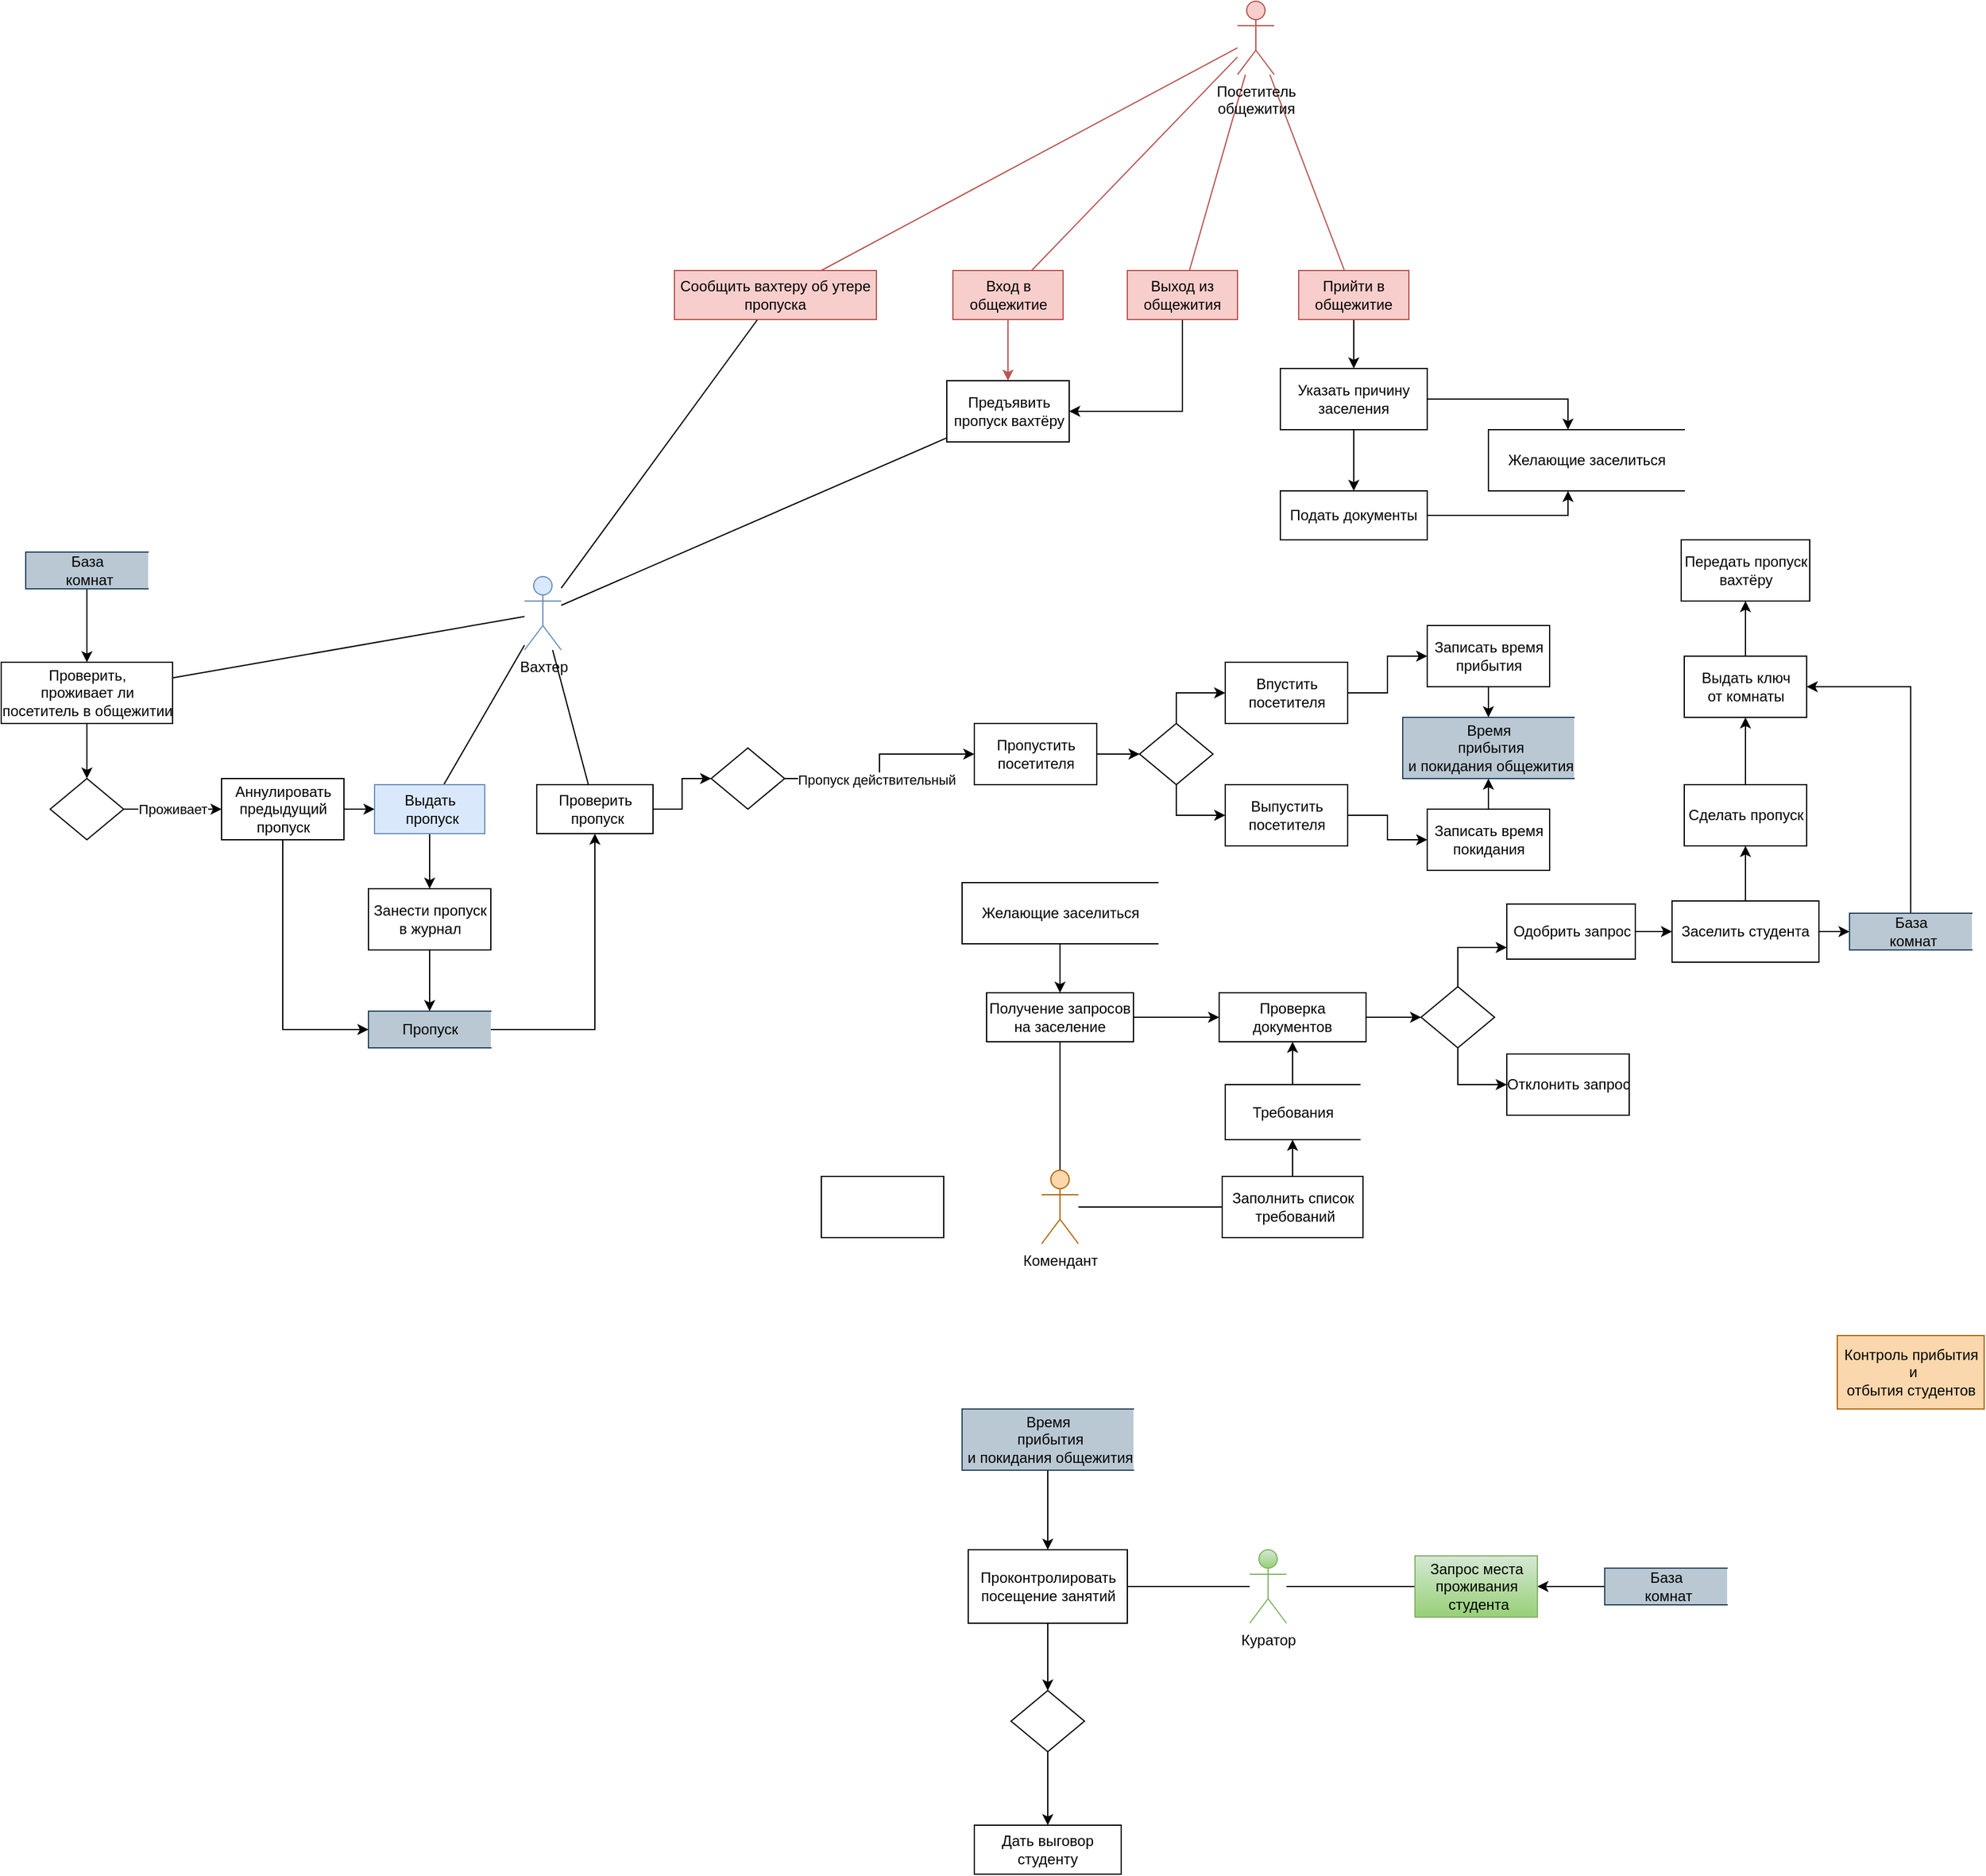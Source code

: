 <mxfile version="15.5.8" type="github">
  <diagram id="jD6TNM_BQeUBffr7h1Vu" name="Страница 1">
    <mxGraphModel dx="2012" dy="635" grid="1" gridSize="10" guides="1" tooltips="1" connect="1" arrows="1" fold="1" page="1" pageScale="1" pageWidth="827" pageHeight="1169" math="0" shadow="0">
      <root>
        <mxCell id="0" />
        <mxCell id="1" parent="0" />
        <mxCell id="icmjAIZ1aDsR7eF-hHrB-108" style="rounded=0;orthogonalLoop=1;jettySize=auto;html=1;startArrow=none;startFill=0;endArrow=none;endFill=0;fillColor=#f8cecc;strokeColor=#b85450;" parent="1" source="icmjAIZ1aDsR7eF-hHrB-1" target="icmjAIZ1aDsR7eF-hHrB-5" edge="1">
          <mxGeometry relative="1" as="geometry">
            <mxPoint x="225.059" y="100" as="sourcePoint" />
            <mxPoint x="225" y="150" as="targetPoint" />
          </mxGeometry>
        </mxCell>
        <mxCell id="tD3QRTbrXEDpXQR9bQmA-1" style="edgeStyle=none;rounded=0;orthogonalLoop=1;jettySize=auto;html=1;endArrow=none;endFill=0;fillColor=#f8cecc;strokeColor=#b85450;" parent="1" source="icmjAIZ1aDsR7eF-hHrB-1" target="icmjAIZ1aDsR7eF-hHrB-6" edge="1">
          <mxGeometry relative="1" as="geometry" />
        </mxCell>
        <mxCell id="tD3QRTbrXEDpXQR9bQmA-2" style="edgeStyle=none;rounded=0;orthogonalLoop=1;jettySize=auto;html=1;endArrow=none;endFill=0;fillColor=#f8cecc;strokeColor=#b85450;" parent="1" source="icmjAIZ1aDsR7eF-hHrB-1" target="icmjAIZ1aDsR7eF-hHrB-7" edge="1">
          <mxGeometry relative="1" as="geometry" />
        </mxCell>
        <mxCell id="tD3QRTbrXEDpXQR9bQmA-7" style="edgeStyle=none;rounded=0;orthogonalLoop=1;jettySize=auto;html=1;endArrow=none;endFill=0;fillColor=#f8cecc;strokeColor=#b85450;" parent="1" source="icmjAIZ1aDsR7eF-hHrB-1" target="tD3QRTbrXEDpXQR9bQmA-4" edge="1">
          <mxGeometry relative="1" as="geometry" />
        </mxCell>
        <mxCell id="icmjAIZ1aDsR7eF-hHrB-1" value="Посетитель&lt;br&gt;общежития" style="shape=umlActor;verticalLabelPosition=bottom;verticalAlign=top;html=1;outlineConnect=0;fillColor=#f8cecc;strokeColor=#b85450;" parent="1" vertex="1">
          <mxGeometry x="210" width="30" height="60" as="geometry" />
        </mxCell>
        <mxCell id="OMxYR_F35L34IWSx0VG4-93" style="edgeStyle=orthogonalEdgeStyle;rounded=0;orthogonalLoop=1;jettySize=auto;html=1;endArrow=classic;endFill=1;" edge="1" parent="1" source="icmjAIZ1aDsR7eF-hHrB-5" target="OMxYR_F35L34IWSx0VG4-91">
          <mxGeometry relative="1" as="geometry">
            <Array as="points">
              <mxPoint x="165" y="335" />
            </Array>
          </mxGeometry>
        </mxCell>
        <mxCell id="icmjAIZ1aDsR7eF-hHrB-5" value="&lt;span&gt;Выход из общежития&lt;/span&gt;" style="rounded=0;whiteSpace=wrap;html=1;fillColor=#f8cecc;strokeColor=#b85450;" parent="1" vertex="1">
          <mxGeometry x="120" y="220" width="90" height="40" as="geometry" />
        </mxCell>
        <mxCell id="OMxYR_F35L34IWSx0VG4-30" style="edgeStyle=orthogonalEdgeStyle;rounded=0;orthogonalLoop=1;jettySize=auto;html=1;endArrow=classic;endFill=1;" edge="1" parent="1" source="icmjAIZ1aDsR7eF-hHrB-6" target="OMxYR_F35L34IWSx0VG4-29">
          <mxGeometry relative="1" as="geometry" />
        </mxCell>
        <mxCell id="icmjAIZ1aDsR7eF-hHrB-6" value="&lt;span&gt;Прийти в общежитие&lt;/span&gt;" style="rounded=0;whiteSpace=wrap;html=1;fillColor=#f8cecc;strokeColor=#b85450;" parent="1" vertex="1">
          <mxGeometry x="260" y="220" width="90" height="40" as="geometry" />
        </mxCell>
        <mxCell id="OMxYR_F35L34IWSx0VG4-143" style="rounded=0;orthogonalLoop=1;jettySize=auto;html=1;endArrow=none;endFill=0;" edge="1" parent="1" source="icmjAIZ1aDsR7eF-hHrB-7" target="icmjAIZ1aDsR7eF-hHrB-11">
          <mxGeometry relative="1" as="geometry" />
        </mxCell>
        <mxCell id="icmjAIZ1aDsR7eF-hHrB-7" value="&lt;span&gt;Сообщить вахтеру об утере пропуска&lt;/span&gt;" style="rounded=0;whiteSpace=wrap;html=1;fillColor=#f8cecc;strokeColor=#b85450;" parent="1" vertex="1">
          <mxGeometry x="-250" y="220" width="165" height="40" as="geometry" />
        </mxCell>
        <mxCell id="OMxYR_F35L34IWSx0VG4-98" style="rounded=0;orthogonalLoop=1;jettySize=auto;html=1;endArrow=none;endFill=0;" edge="1" parent="1" source="icmjAIZ1aDsR7eF-hHrB-11" target="OMxYR_F35L34IWSx0VG4-94">
          <mxGeometry relative="1" as="geometry" />
        </mxCell>
        <mxCell id="OMxYR_F35L34IWSx0VG4-100" style="rounded=0;orthogonalLoop=1;jettySize=auto;html=1;endArrow=none;endFill=0;" edge="1" parent="1" source="icmjAIZ1aDsR7eF-hHrB-11" target="icmjAIZ1aDsR7eF-hHrB-37">
          <mxGeometry relative="1" as="geometry" />
        </mxCell>
        <mxCell id="OMxYR_F35L34IWSx0VG4-133" style="rounded=0;orthogonalLoop=1;jettySize=auto;html=1;endArrow=none;endFill=0;" edge="1" parent="1" source="icmjAIZ1aDsR7eF-hHrB-11" target="OMxYR_F35L34IWSx0VG4-132">
          <mxGeometry relative="1" as="geometry" />
        </mxCell>
        <mxCell id="icmjAIZ1aDsR7eF-hHrB-11" value="Вахтер" style="shape=umlActor;verticalLabelPosition=bottom;verticalAlign=top;html=1;outlineConnect=0;fillColor=#dae8fc;strokeColor=#6c8ebf;" parent="1" vertex="1">
          <mxGeometry x="-372.5" y="470" width="30" height="60" as="geometry" />
        </mxCell>
        <mxCell id="OMxYR_F35L34IWSx0VG4-96" style="edgeStyle=orthogonalEdgeStyle;rounded=0;orthogonalLoop=1;jettySize=auto;html=1;endArrow=classic;endFill=1;" edge="1" parent="1" source="icmjAIZ1aDsR7eF-hHrB-37" target="OMxYR_F35L34IWSx0VG4-95">
          <mxGeometry relative="1" as="geometry" />
        </mxCell>
        <mxCell id="icmjAIZ1aDsR7eF-hHrB-37" value="&lt;span&gt;Выдать&lt;br&gt;&amp;nbsp;пропуск&lt;/span&gt;" style="html=1;dashed=0;whitespace=wrap;fillColor=#dae8fc;strokeColor=#6c8ebf;" parent="1" vertex="1">
          <mxGeometry x="-495" y="640" width="90" height="40" as="geometry" />
        </mxCell>
        <mxCell id="OMxYR_F35L34IWSx0VG4-99" style="edgeStyle=orthogonalEdgeStyle;rounded=0;orthogonalLoop=1;jettySize=auto;html=1;endArrow=classic;endFill=1;" edge="1" parent="1" source="icmjAIZ1aDsR7eF-hHrB-40" target="OMxYR_F35L34IWSx0VG4-94">
          <mxGeometry relative="1" as="geometry" />
        </mxCell>
        <mxCell id="icmjAIZ1aDsR7eF-hHrB-40" value="Пропуск" style="html=1;dashed=0;whitespace=wrap;shape=partialRectangle;right=0;fillColor=#bac8d3;strokeColor=#23445d;" parent="1" vertex="1">
          <mxGeometry x="-500" y="825" width="100" height="30" as="geometry" />
        </mxCell>
        <mxCell id="OMxYR_F35L34IWSx0VG4-42" style="rounded=0;orthogonalLoop=1;jettySize=auto;html=1;endArrow=none;endFill=0;" edge="1" parent="1" source="icmjAIZ1aDsR7eF-hHrB-44" target="OMxYR_F35L34IWSx0VG4-40">
          <mxGeometry relative="1" as="geometry" />
        </mxCell>
        <mxCell id="OMxYR_F35L34IWSx0VG4-64" style="rounded=0;orthogonalLoop=1;jettySize=auto;html=1;endArrow=none;endFill=0;" edge="1" parent="1" source="icmjAIZ1aDsR7eF-hHrB-44" target="OMxYR_F35L34IWSx0VG4-62">
          <mxGeometry relative="1" as="geometry" />
        </mxCell>
        <mxCell id="icmjAIZ1aDsR7eF-hHrB-44" value="Комендант" style="shape=umlActor;verticalLabelPosition=bottom;verticalAlign=top;html=1;outlineConnect=0;fillColor=#fad7ac;strokeColor=#b46504;" parent="1" vertex="1">
          <mxGeometry x="50" y="955" width="30" height="60" as="geometry" />
        </mxCell>
        <mxCell id="icmjAIZ1aDsR7eF-hHrB-49" style="edgeStyle=orthogonalEdgeStyle;rounded=0;orthogonalLoop=1;jettySize=auto;html=1;exitX=0.5;exitY=0;exitDx=0;exitDy=0;entryX=0.5;entryY=1;entryDx=0;entryDy=0;startArrow=classic;startFill=1;endArrow=none;endFill=0;fillColor=#fad7ac;strokeColor=#b46504;" parent="1" target="icmjAIZ1aDsR7eF-hHrB-45" edge="1">
          <mxGeometry relative="1" as="geometry">
            <mxPoint x="25.0" y="1070" as="sourcePoint" />
          </mxGeometry>
        </mxCell>
        <mxCell id="OMxYR_F35L34IWSx0VG4-23" style="edgeStyle=orthogonalEdgeStyle;rounded=0;orthogonalLoop=1;jettySize=auto;html=1;endArrow=classic;endFill=1;" edge="1" parent="1" source="icmjAIZ1aDsR7eF-hHrB-53" target="icmjAIZ1aDsR7eF-hHrB-69">
          <mxGeometry relative="1" as="geometry" />
        </mxCell>
        <mxCell id="icmjAIZ1aDsR7eF-hHrB-53" value="База&lt;br&gt;&amp;nbsp;комнат" style="html=1;dashed=0;whitespace=wrap;shape=partialRectangle;right=0;fillColor=#bac8d3;strokeColor=#23445d;" parent="1" vertex="1">
          <mxGeometry x="510" y="1280" width="100" height="30" as="geometry" />
        </mxCell>
        <mxCell id="icmjAIZ1aDsR7eF-hHrB-59" value="&lt;span&gt;Контроль прибытия&lt;br&gt;&amp;nbsp;и &lt;br&gt;отбытия студентов&lt;/span&gt;" style="html=1;dashed=0;whitespace=wrap;fillColor=#fad7ac;strokeColor=#b46504;" parent="1" vertex="1">
          <mxGeometry x="700" y="1090" width="120" height="60" as="geometry" />
        </mxCell>
        <mxCell id="OMxYR_F35L34IWSx0VG4-3" style="rounded=0;orthogonalLoop=1;jettySize=auto;html=1;endArrow=none;endFill=0;" edge="1" parent="1" source="icmjAIZ1aDsR7eF-hHrB-65" target="OMxYR_F35L34IWSx0VG4-80">
          <mxGeometry relative="1" as="geometry">
            <mxPoint x="118.75" y="1350" as="targetPoint" />
          </mxGeometry>
        </mxCell>
        <mxCell id="OMxYR_F35L34IWSx0VG4-4" style="rounded=0;orthogonalLoop=1;jettySize=auto;html=1;endArrow=none;endFill=0;" edge="1" parent="1" source="icmjAIZ1aDsR7eF-hHrB-65" target="icmjAIZ1aDsR7eF-hHrB-69">
          <mxGeometry relative="1" as="geometry" />
        </mxCell>
        <mxCell id="icmjAIZ1aDsR7eF-hHrB-65" value="Куратор" style="shape=umlActor;verticalLabelPosition=bottom;verticalAlign=top;html=1;outlineConnect=0;labelBackgroundColor=none;fillColor=#d5e8d4;gradientColor=#97d077;strokeColor=#82b366;" parent="1" vertex="1">
          <mxGeometry x="220" y="1265" width="30" height="60" as="geometry" />
        </mxCell>
        <mxCell id="OMxYR_F35L34IWSx0VG4-17" style="edgeStyle=orthogonalEdgeStyle;rounded=0;orthogonalLoop=1;jettySize=auto;html=1;endArrow=classic;endFill=1;" edge="1" parent="1" source="OMxYR_F35L34IWSx0VG4-80" target="OMxYR_F35L34IWSx0VG4-69">
          <mxGeometry relative="1" as="geometry">
            <mxPoint x="30.0" y="1375" as="sourcePoint" />
            <mxPoint x="-75.0" y="1420" as="targetPoint" />
          </mxGeometry>
        </mxCell>
        <mxCell id="icmjAIZ1aDsR7eF-hHrB-69" value="&lt;span&gt;Запрос места&lt;/span&gt;&lt;br&gt;&lt;span&gt;проживания&lt;br&gt;&amp;nbsp;студента&lt;/span&gt;" style="html=1;dashed=0;whitespace=wrap;fillColor=#d5e8d4;gradientColor=#97d077;strokeColor=#82b366;" parent="1" vertex="1">
          <mxGeometry x="355" y="1270" width="100" height="50" as="geometry" />
        </mxCell>
        <mxCell id="OMxYR_F35L34IWSx0VG4-22" style="edgeStyle=orthogonalEdgeStyle;rounded=0;orthogonalLoop=1;jettySize=auto;html=1;endArrow=classic;endFill=1;" edge="1" parent="1" source="pvDZKcuIj3iCTg0gMcYO-3" target="OMxYR_F35L34IWSx0VG4-80">
          <mxGeometry relative="1" as="geometry">
            <mxPoint x="80" y="1350" as="targetPoint" />
          </mxGeometry>
        </mxCell>
        <mxCell id="pvDZKcuIj3iCTg0gMcYO-3" value="&lt;span&gt;Время&lt;br&gt;&amp;nbsp;прибытия&lt;br&gt;&amp;nbsp;и покидания общежития&lt;/span&gt;" style="html=1;dashed=0;whitespace=wrap;shape=partialRectangle;right=0;fillColor=#bac8d3;strokeColor=#23445d;" parent="1" vertex="1">
          <mxGeometry x="-15" y="1150" width="140" height="50" as="geometry" />
        </mxCell>
        <mxCell id="OMxYR_F35L34IWSx0VG4-25" style="rounded=0;orthogonalLoop=1;jettySize=auto;html=1;endArrow=classic;endFill=1;fillColor=#f8cecc;strokeColor=#b85450;edgeStyle=orthogonalEdgeStyle;" edge="1" parent="1" source="tD3QRTbrXEDpXQR9bQmA-4" target="OMxYR_F35L34IWSx0VG4-91">
          <mxGeometry relative="1" as="geometry">
            <mxPoint x="15" y="310" as="targetPoint" />
          </mxGeometry>
        </mxCell>
        <mxCell id="tD3QRTbrXEDpXQR9bQmA-4" value="&lt;span&gt;Вход в общежитие&lt;/span&gt;" style="rounded=0;whiteSpace=wrap;html=1;fillColor=#f8cecc;strokeColor=#b85450;" parent="1" vertex="1">
          <mxGeometry x="-22.5" y="220" width="90" height="40" as="geometry" />
        </mxCell>
        <mxCell id="OMxYR_F35L34IWSx0VG4-15" style="edgeStyle=none;rounded=0;orthogonalLoop=1;jettySize=auto;html=1;exitX=0;exitY=0.5;exitDx=0;exitDy=0;endArrow=none;endFill=0;" edge="1" parent="1">
          <mxGeometry relative="1" as="geometry">
            <mxPoint x="30.0" y="1375" as="sourcePoint" />
            <mxPoint x="30.0" y="1375" as="targetPoint" />
          </mxGeometry>
        </mxCell>
        <mxCell id="OMxYR_F35L34IWSx0VG4-19" value="Дать выговор студенту" style="rounded=0;whiteSpace=wrap;html=1;" vertex="1" parent="1">
          <mxGeometry x="-5" y="1490" width="120" height="40" as="geometry" />
        </mxCell>
        <mxCell id="OMxYR_F35L34IWSx0VG4-34" style="edgeStyle=orthogonalEdgeStyle;rounded=0;orthogonalLoop=1;jettySize=auto;html=1;endArrow=classic;endFill=1;" edge="1" parent="1" source="OMxYR_F35L34IWSx0VG4-28" target="OMxYR_F35L34IWSx0VG4-32">
          <mxGeometry relative="1" as="geometry">
            <Array as="points">
              <mxPoint x="480" y="420" />
            </Array>
          </mxGeometry>
        </mxCell>
        <mxCell id="OMxYR_F35L34IWSx0VG4-28" value="Подать документы" style="rounded=0;whiteSpace=wrap;html=1;" vertex="1" parent="1">
          <mxGeometry x="245" y="400" width="120" height="40" as="geometry" />
        </mxCell>
        <mxCell id="OMxYR_F35L34IWSx0VG4-31" style="edgeStyle=orthogonalEdgeStyle;rounded=0;orthogonalLoop=1;jettySize=auto;html=1;endArrow=classic;endFill=1;" edge="1" parent="1" source="OMxYR_F35L34IWSx0VG4-29" target="OMxYR_F35L34IWSx0VG4-28">
          <mxGeometry relative="1" as="geometry" />
        </mxCell>
        <mxCell id="OMxYR_F35L34IWSx0VG4-33" style="edgeStyle=orthogonalEdgeStyle;rounded=0;orthogonalLoop=1;jettySize=auto;html=1;endArrow=classic;endFill=1;" edge="1" parent="1" source="OMxYR_F35L34IWSx0VG4-29" target="OMxYR_F35L34IWSx0VG4-32">
          <mxGeometry relative="1" as="geometry">
            <Array as="points">
              <mxPoint x="480" y="325" />
            </Array>
          </mxGeometry>
        </mxCell>
        <mxCell id="OMxYR_F35L34IWSx0VG4-29" value="Указать причину заселения" style="rounded=0;whiteSpace=wrap;html=1;" vertex="1" parent="1">
          <mxGeometry x="245" y="300" width="120" height="50" as="geometry" />
        </mxCell>
        <mxCell id="OMxYR_F35L34IWSx0VG4-32" value="Желающие заселиться" style="html=1;dashed=0;whitespace=wrap;shape=partialRectangle;right=0;" vertex="1" parent="1">
          <mxGeometry x="415" y="350" width="160" height="50" as="geometry" />
        </mxCell>
        <mxCell id="OMxYR_F35L34IWSx0VG4-44" style="edgeStyle=orthogonalEdgeStyle;rounded=0;orthogonalLoop=1;jettySize=auto;html=1;endArrow=classic;endFill=1;" edge="1" parent="1" source="OMxYR_F35L34IWSx0VG4-37" target="OMxYR_F35L34IWSx0VG4-40">
          <mxGeometry relative="1" as="geometry" />
        </mxCell>
        <mxCell id="OMxYR_F35L34IWSx0VG4-37" value="Желающие заселиться" style="html=1;dashed=0;whitespace=wrap;shape=partialRectangle;right=0;" vertex="1" parent="1">
          <mxGeometry x="-15" y="720" width="160" height="50" as="geometry" />
        </mxCell>
        <mxCell id="OMxYR_F35L34IWSx0VG4-47" style="edgeStyle=orthogonalEdgeStyle;rounded=0;orthogonalLoop=1;jettySize=auto;html=1;endArrow=classic;endFill=1;" edge="1" parent="1" source="OMxYR_F35L34IWSx0VG4-40" target="OMxYR_F35L34IWSx0VG4-46">
          <mxGeometry relative="1" as="geometry" />
        </mxCell>
        <mxCell id="OMxYR_F35L34IWSx0VG4-40" value="Получение запросов на заселение" style="rounded=0;whiteSpace=wrap;html=1;" vertex="1" parent="1">
          <mxGeometry x="5" y="810" width="120" height="40" as="geometry" />
        </mxCell>
        <mxCell id="OMxYR_F35L34IWSx0VG4-56" style="edgeStyle=orthogonalEdgeStyle;rounded=0;orthogonalLoop=1;jettySize=auto;html=1;endArrow=classic;endFill=1;" edge="1" parent="1" source="OMxYR_F35L34IWSx0VG4-46" target="OMxYR_F35L34IWSx0VG4-55">
          <mxGeometry relative="1" as="geometry" />
        </mxCell>
        <mxCell id="OMxYR_F35L34IWSx0VG4-46" value="Проверка документов" style="rounded=0;whiteSpace=wrap;html=1;" vertex="1" parent="1">
          <mxGeometry x="195" y="810" width="120" height="40" as="geometry" />
        </mxCell>
        <mxCell id="OMxYR_F35L34IWSx0VG4-53" style="edgeStyle=orthogonalEdgeStyle;rounded=0;orthogonalLoop=1;jettySize=auto;html=1;endArrow=classic;endFill=1;" edge="1" parent="1" source="OMxYR_F35L34IWSx0VG4-52" target="OMxYR_F35L34IWSx0VG4-46">
          <mxGeometry relative="1" as="geometry" />
        </mxCell>
        <mxCell id="OMxYR_F35L34IWSx0VG4-52" value="Требования" style="html=1;dashed=0;whitespace=wrap;shape=partialRectangle;right=0;" vertex="1" parent="1">
          <mxGeometry x="200" y="885" width="110" height="45" as="geometry" />
        </mxCell>
        <mxCell id="OMxYR_F35L34IWSx0VG4-59" style="edgeStyle=orthogonalEdgeStyle;rounded=0;orthogonalLoop=1;jettySize=auto;html=1;endArrow=classic;endFill=1;" edge="1" parent="1" source="OMxYR_F35L34IWSx0VG4-55" target="OMxYR_F35L34IWSx0VG4-58">
          <mxGeometry relative="1" as="geometry">
            <Array as="points">
              <mxPoint x="390" y="773" />
            </Array>
          </mxGeometry>
        </mxCell>
        <mxCell id="OMxYR_F35L34IWSx0VG4-60" style="edgeStyle=orthogonalEdgeStyle;rounded=0;orthogonalLoop=1;jettySize=auto;html=1;endArrow=classic;endFill=1;" edge="1" parent="1" source="OMxYR_F35L34IWSx0VG4-55" target="OMxYR_F35L34IWSx0VG4-57">
          <mxGeometry relative="1" as="geometry">
            <Array as="points">
              <mxPoint x="390" y="885" />
            </Array>
          </mxGeometry>
        </mxCell>
        <mxCell id="OMxYR_F35L34IWSx0VG4-55" value="" style="shape=rhombus;html=1;dashed=0;whitespace=wrap;perimeter=rhombusPerimeter;" vertex="1" parent="1">
          <mxGeometry x="360" y="805" width="60" height="50" as="geometry" />
        </mxCell>
        <mxCell id="OMxYR_F35L34IWSx0VG4-57" value="Отклонить запрос" style="html=1;dashed=0;whitespace=wrap;" vertex="1" parent="1">
          <mxGeometry x="430" y="860" width="100" height="50" as="geometry" />
        </mxCell>
        <mxCell id="OMxYR_F35L34IWSx0VG4-68" style="edgeStyle=orthogonalEdgeStyle;rounded=0;orthogonalLoop=1;jettySize=auto;html=1;endArrow=classic;endFill=1;" edge="1" parent="1" source="OMxYR_F35L34IWSx0VG4-58" target="OMxYR_F35L34IWSx0VG4-65">
          <mxGeometry relative="1" as="geometry" />
        </mxCell>
        <mxCell id="OMxYR_F35L34IWSx0VG4-58" value="Одобрить запрос" style="html=1;dashed=0;whitespace=wrap;" vertex="1" parent="1">
          <mxGeometry x="430" y="737.5" width="105" height="45" as="geometry" />
        </mxCell>
        <mxCell id="OMxYR_F35L34IWSx0VG4-63" style="edgeStyle=orthogonalEdgeStyle;rounded=0;orthogonalLoop=1;jettySize=auto;html=1;endArrow=classic;endFill=1;" edge="1" parent="1" source="OMxYR_F35L34IWSx0VG4-62" target="OMxYR_F35L34IWSx0VG4-52">
          <mxGeometry relative="1" as="geometry" />
        </mxCell>
        <mxCell id="OMxYR_F35L34IWSx0VG4-62" value="Заполнить список&lt;br&gt;&amp;nbsp;требований" style="html=1;dashed=0;whitespace=wrap;" vertex="1" parent="1">
          <mxGeometry x="197.5" y="960" width="115" height="50" as="geometry" />
        </mxCell>
        <mxCell id="OMxYR_F35L34IWSx0VG4-67" style="edgeStyle=orthogonalEdgeStyle;rounded=0;orthogonalLoop=1;jettySize=auto;html=1;endArrow=classic;endFill=1;" edge="1" parent="1" source="OMxYR_F35L34IWSx0VG4-65" target="OMxYR_F35L34IWSx0VG4-66">
          <mxGeometry relative="1" as="geometry" />
        </mxCell>
        <mxCell id="OMxYR_F35L34IWSx0VG4-130" style="edgeStyle=orthogonalEdgeStyle;rounded=0;orthogonalLoop=1;jettySize=auto;html=1;endArrow=classic;endFill=1;" edge="1" parent="1" source="OMxYR_F35L34IWSx0VG4-65" target="OMxYR_F35L34IWSx0VG4-129">
          <mxGeometry relative="1" as="geometry" />
        </mxCell>
        <mxCell id="OMxYR_F35L34IWSx0VG4-65" value="Заселить студента" style="rounded=0;whiteSpace=wrap;html=1;" vertex="1" parent="1">
          <mxGeometry x="565" y="735" width="120" height="50" as="geometry" />
        </mxCell>
        <mxCell id="OMxYR_F35L34IWSx0VG4-146" style="edgeStyle=orthogonalEdgeStyle;rounded=0;orthogonalLoop=1;jettySize=auto;html=1;endArrow=classic;endFill=1;" edge="1" parent="1" source="OMxYR_F35L34IWSx0VG4-66" target="OMxYR_F35L34IWSx0VG4-144">
          <mxGeometry relative="1" as="geometry">
            <Array as="points">
              <mxPoint x="760" y="560" />
            </Array>
          </mxGeometry>
        </mxCell>
        <mxCell id="OMxYR_F35L34IWSx0VG4-66" value="База&lt;br&gt;&amp;nbsp;комнат" style="html=1;dashed=0;whitespace=wrap;shape=partialRectangle;right=0;fillColor=#bac8d3;strokeColor=#23445d;" vertex="1" parent="1">
          <mxGeometry x="710" y="745" width="100" height="30" as="geometry" />
        </mxCell>
        <mxCell id="OMxYR_F35L34IWSx0VG4-84" style="edgeStyle=orthogonalEdgeStyle;rounded=0;orthogonalLoop=1;jettySize=auto;html=1;endArrow=classic;endFill=1;" edge="1" parent="1" source="OMxYR_F35L34IWSx0VG4-69" target="OMxYR_F35L34IWSx0VG4-19">
          <mxGeometry relative="1" as="geometry" />
        </mxCell>
        <mxCell id="OMxYR_F35L34IWSx0VG4-69" value="" style="shape=rhombus;html=1;dashed=0;whitespace=wrap;perimeter=rhombusPerimeter;" vertex="1" parent="1">
          <mxGeometry x="25" y="1380" width="60" height="50" as="geometry" />
        </mxCell>
        <mxCell id="OMxYR_F35L34IWSx0VG4-80" value="Проконтролировать&lt;br&gt;посещение занятий" style="html=1;dashed=0;whitespace=wrap;" vertex="1" parent="1">
          <mxGeometry x="-10" y="1265" width="130" height="60" as="geometry" />
        </mxCell>
        <mxCell id="OMxYR_F35L34IWSx0VG4-89" value="Передать пропуск&lt;br&gt;вахтёру" style="html=1;dashed=0;whitespace=wrap;" vertex="1" parent="1">
          <mxGeometry x="572.5" y="440" width="105" height="50" as="geometry" />
        </mxCell>
        <mxCell id="OMxYR_F35L34IWSx0VG4-147" style="rounded=0;orthogonalLoop=1;jettySize=auto;html=1;endArrow=none;endFill=0;" edge="1" parent="1" source="OMxYR_F35L34IWSx0VG4-91" target="icmjAIZ1aDsR7eF-hHrB-11">
          <mxGeometry relative="1" as="geometry" />
        </mxCell>
        <mxCell id="OMxYR_F35L34IWSx0VG4-91" value="Предъявить&lt;br&gt;пропуск вахтёру" style="html=1;dashed=0;whitespace=wrap;" vertex="1" parent="1">
          <mxGeometry x="-27.5" y="310" width="100" height="50" as="geometry" />
        </mxCell>
        <mxCell id="OMxYR_F35L34IWSx0VG4-102" style="edgeStyle=orthogonalEdgeStyle;rounded=0;orthogonalLoop=1;jettySize=auto;html=1;endArrow=classic;endFill=1;" edge="1" parent="1" source="OMxYR_F35L34IWSx0VG4-94" target="OMxYR_F35L34IWSx0VG4-101">
          <mxGeometry relative="1" as="geometry">
            <mxPoint x="-220" y="635" as="targetPoint" />
          </mxGeometry>
        </mxCell>
        <mxCell id="OMxYR_F35L34IWSx0VG4-94" value="Проверить&lt;br&gt;&amp;nbsp;пропуск" style="html=1;dashed=0;whitespace=wrap;" vertex="1" parent="1">
          <mxGeometry x="-362.5" y="640" width="95" height="40" as="geometry" />
        </mxCell>
        <mxCell id="OMxYR_F35L34IWSx0VG4-97" style="edgeStyle=orthogonalEdgeStyle;rounded=0;orthogonalLoop=1;jettySize=auto;html=1;endArrow=classic;endFill=1;" edge="1" parent="1" source="OMxYR_F35L34IWSx0VG4-95" target="icmjAIZ1aDsR7eF-hHrB-40">
          <mxGeometry relative="1" as="geometry" />
        </mxCell>
        <mxCell id="OMxYR_F35L34IWSx0VG4-95" value="Занести пропуск&lt;br&gt;в журнал" style="html=1;dashed=0;whitespace=wrap;" vertex="1" parent="1">
          <mxGeometry x="-500" y="725" width="100" height="50" as="geometry" />
        </mxCell>
        <mxCell id="OMxYR_F35L34IWSx0VG4-116" style="edgeStyle=orthogonalEdgeStyle;rounded=0;orthogonalLoop=1;jettySize=auto;html=1;endArrow=classic;endFill=1;" edge="1" parent="1" source="OMxYR_F35L34IWSx0VG4-101" target="OMxYR_F35L34IWSx0VG4-103">
          <mxGeometry relative="1" as="geometry" />
        </mxCell>
        <mxCell id="OMxYR_F35L34IWSx0VG4-121" value="Пропуск действительный" style="edgeLabel;html=1;align=center;verticalAlign=middle;resizable=0;points=[];" vertex="1" connectable="0" parent="OMxYR_F35L34IWSx0VG4-116">
          <mxGeometry x="-0.145" y="-1" relative="1" as="geometry">
            <mxPoint as="offset" />
          </mxGeometry>
        </mxCell>
        <mxCell id="OMxYR_F35L34IWSx0VG4-101" value="" style="shape=rhombus;html=1;dashed=0;whitespace=wrap;perimeter=rhombusPerimeter;" vertex="1" parent="1">
          <mxGeometry x="-220" y="610" width="60" height="50" as="geometry" />
        </mxCell>
        <mxCell id="OMxYR_F35L34IWSx0VG4-106" style="edgeStyle=orthogonalEdgeStyle;rounded=0;orthogonalLoop=1;jettySize=auto;html=1;endArrow=classic;endFill=1;" edge="1" parent="1" source="OMxYR_F35L34IWSx0VG4-103" target="OMxYR_F35L34IWSx0VG4-109">
          <mxGeometry relative="1" as="geometry">
            <mxPoint x="125" y="615" as="targetPoint" />
          </mxGeometry>
        </mxCell>
        <mxCell id="OMxYR_F35L34IWSx0VG4-103" value="Пропустить&lt;br&gt;посетителя" style="html=1;dashed=0;whitespace=wrap;" vertex="1" parent="1">
          <mxGeometry x="-5" y="590" width="100" height="50" as="geometry" />
        </mxCell>
        <mxCell id="OMxYR_F35L34IWSx0VG4-107" value="&lt;span&gt;Время&lt;br&gt;&amp;nbsp;прибытия&lt;br&gt;&amp;nbsp;и покидания общежития&lt;/span&gt;" style="html=1;dashed=0;whitespace=wrap;shape=partialRectangle;right=0;fillColor=#bac8d3;strokeColor=#23445d;" vertex="1" parent="1">
          <mxGeometry x="345" y="585" width="140" height="50" as="geometry" />
        </mxCell>
        <mxCell id="OMxYR_F35L34IWSx0VG4-112" style="edgeStyle=orthogonalEdgeStyle;rounded=0;orthogonalLoop=1;jettySize=auto;html=1;endArrow=classic;endFill=1;" edge="1" parent="1" source="OMxYR_F35L34IWSx0VG4-109" target="OMxYR_F35L34IWSx0VG4-111">
          <mxGeometry relative="1" as="geometry">
            <Array as="points">
              <mxPoint x="160" y="565" />
            </Array>
          </mxGeometry>
        </mxCell>
        <mxCell id="OMxYR_F35L34IWSx0VG4-114" style="edgeStyle=orthogonalEdgeStyle;rounded=0;orthogonalLoop=1;jettySize=auto;html=1;endArrow=classic;endFill=1;exitX=0.5;exitY=1;exitDx=0;exitDy=0;" edge="1" parent="1" source="OMxYR_F35L34IWSx0VG4-109" target="OMxYR_F35L34IWSx0VG4-113">
          <mxGeometry relative="1" as="geometry">
            <Array as="points">
              <mxPoint x="160" y="665" />
            </Array>
          </mxGeometry>
        </mxCell>
        <mxCell id="OMxYR_F35L34IWSx0VG4-109" value="" style="shape=rhombus;html=1;dashed=0;whitespace=wrap;perimeter=rhombusPerimeter;" vertex="1" parent="1">
          <mxGeometry x="130" y="590" width="60" height="50" as="geometry" />
        </mxCell>
        <mxCell id="OMxYR_F35L34IWSx0VG4-123" style="edgeStyle=orthogonalEdgeStyle;rounded=0;orthogonalLoop=1;jettySize=auto;html=1;endArrow=classic;endFill=1;" edge="1" parent="1" source="OMxYR_F35L34IWSx0VG4-111" target="OMxYR_F35L34IWSx0VG4-122">
          <mxGeometry relative="1" as="geometry" />
        </mxCell>
        <mxCell id="OMxYR_F35L34IWSx0VG4-111" value="Впустить&lt;br&gt;посетителя" style="html=1;dashed=0;whitespace=wrap;" vertex="1" parent="1">
          <mxGeometry x="200" y="540" width="100" height="50" as="geometry" />
        </mxCell>
        <mxCell id="OMxYR_F35L34IWSx0VG4-127" style="edgeStyle=orthogonalEdgeStyle;rounded=0;orthogonalLoop=1;jettySize=auto;html=1;endArrow=classic;endFill=1;" edge="1" parent="1" source="OMxYR_F35L34IWSx0VG4-113" target="OMxYR_F35L34IWSx0VG4-125">
          <mxGeometry relative="1" as="geometry" />
        </mxCell>
        <mxCell id="OMxYR_F35L34IWSx0VG4-113" value="Выпустить&lt;br&gt;посетителя" style="html=1;dashed=0;whitespace=wrap;" vertex="1" parent="1">
          <mxGeometry x="200" y="640" width="100" height="50" as="geometry" />
        </mxCell>
        <mxCell id="OMxYR_F35L34IWSx0VG4-118" value="" style="html=1;dashed=0;whitespace=wrap;" vertex="1" parent="1">
          <mxGeometry x="-130" y="960" width="100" height="50" as="geometry" />
        </mxCell>
        <mxCell id="OMxYR_F35L34IWSx0VG4-124" style="edgeStyle=orthogonalEdgeStyle;rounded=0;orthogonalLoop=1;jettySize=auto;html=1;endArrow=classic;endFill=1;" edge="1" parent="1" source="OMxYR_F35L34IWSx0VG4-122" target="OMxYR_F35L34IWSx0VG4-107">
          <mxGeometry relative="1" as="geometry" />
        </mxCell>
        <mxCell id="OMxYR_F35L34IWSx0VG4-122" value="Записать время&lt;br&gt;прибытия" style="html=1;dashed=0;whitespace=wrap;" vertex="1" parent="1">
          <mxGeometry x="365" y="510" width="100" height="50" as="geometry" />
        </mxCell>
        <mxCell id="OMxYR_F35L34IWSx0VG4-126" style="edgeStyle=orthogonalEdgeStyle;rounded=0;orthogonalLoop=1;jettySize=auto;html=1;endArrow=classic;endFill=1;" edge="1" parent="1" source="OMxYR_F35L34IWSx0VG4-125" target="OMxYR_F35L34IWSx0VG4-107">
          <mxGeometry relative="1" as="geometry" />
        </mxCell>
        <mxCell id="OMxYR_F35L34IWSx0VG4-125" value="Записать время&lt;br&gt;покидания" style="html=1;dashed=0;whitespace=wrap;" vertex="1" parent="1">
          <mxGeometry x="365" y="660" width="100" height="50" as="geometry" />
        </mxCell>
        <mxCell id="OMxYR_F35L34IWSx0VG4-131" style="edgeStyle=orthogonalEdgeStyle;rounded=0;orthogonalLoop=1;jettySize=auto;html=1;endArrow=classic;endFill=1;" edge="1" parent="1" source="OMxYR_F35L34IWSx0VG4-129" target="OMxYR_F35L34IWSx0VG4-144">
          <mxGeometry relative="1" as="geometry" />
        </mxCell>
        <mxCell id="OMxYR_F35L34IWSx0VG4-129" value="Сделать пропуск" style="html=1;dashed=0;whitespace=wrap;" vertex="1" parent="1">
          <mxGeometry x="575" y="640" width="100" height="50" as="geometry" />
        </mxCell>
        <mxCell id="OMxYR_F35L34IWSx0VG4-135" style="edgeStyle=orthogonalEdgeStyle;rounded=0;orthogonalLoop=1;jettySize=auto;html=1;endArrow=classic;endFill=1;" edge="1" parent="1" source="OMxYR_F35L34IWSx0VG4-132" target="OMxYR_F35L34IWSx0VG4-134">
          <mxGeometry relative="1" as="geometry" />
        </mxCell>
        <mxCell id="OMxYR_F35L34IWSx0VG4-132" value="Проверить,&lt;br&gt;проживает ли&lt;br&gt;посетитель в общежитии" style="html=1;dashed=0;whitespace=wrap;" vertex="1" parent="1">
          <mxGeometry x="-800" y="540" width="140" height="50" as="geometry" />
        </mxCell>
        <mxCell id="OMxYR_F35L34IWSx0VG4-136" value="Проживает" style="edgeStyle=orthogonalEdgeStyle;rounded=0;orthogonalLoop=1;jettySize=auto;html=1;endArrow=classic;endFill=1;" edge="1" parent="1" source="OMxYR_F35L34IWSx0VG4-134" target="OMxYR_F35L34IWSx0VG4-137">
          <mxGeometry relative="1" as="geometry" />
        </mxCell>
        <mxCell id="OMxYR_F35L34IWSx0VG4-134" value="" style="shape=rhombus;html=1;dashed=0;whitespace=wrap;perimeter=rhombusPerimeter;" vertex="1" parent="1">
          <mxGeometry x="-760" y="635" width="60" height="50" as="geometry" />
        </mxCell>
        <mxCell id="OMxYR_F35L34IWSx0VG4-138" style="edgeStyle=orthogonalEdgeStyle;rounded=0;orthogonalLoop=1;jettySize=auto;html=1;endArrow=classic;endFill=1;" edge="1" parent="1" source="OMxYR_F35L34IWSx0VG4-137" target="icmjAIZ1aDsR7eF-hHrB-37">
          <mxGeometry relative="1" as="geometry" />
        </mxCell>
        <mxCell id="OMxYR_F35L34IWSx0VG4-140" style="edgeStyle=orthogonalEdgeStyle;rounded=0;orthogonalLoop=1;jettySize=auto;html=1;endArrow=classic;endFill=1;" edge="1" parent="1" source="OMxYR_F35L34IWSx0VG4-137" target="icmjAIZ1aDsR7eF-hHrB-40">
          <mxGeometry relative="1" as="geometry">
            <Array as="points">
              <mxPoint x="-570" y="840" />
            </Array>
          </mxGeometry>
        </mxCell>
        <mxCell id="OMxYR_F35L34IWSx0VG4-137" value="Аннулировать&lt;br&gt;предыдущий&lt;br&gt;пропуск" style="html=1;dashed=0;whitespace=wrap;" vertex="1" parent="1">
          <mxGeometry x="-620" y="635" width="100" height="50" as="geometry" />
        </mxCell>
        <mxCell id="OMxYR_F35L34IWSx0VG4-142" style="edgeStyle=orthogonalEdgeStyle;rounded=0;orthogonalLoop=1;jettySize=auto;html=1;endArrow=classic;endFill=1;" edge="1" parent="1" source="OMxYR_F35L34IWSx0VG4-141" target="OMxYR_F35L34IWSx0VG4-132">
          <mxGeometry relative="1" as="geometry" />
        </mxCell>
        <mxCell id="OMxYR_F35L34IWSx0VG4-141" value="База&lt;br&gt;&amp;nbsp;комнат" style="html=1;dashed=0;whitespace=wrap;shape=partialRectangle;right=0;fillColor=#bac8d3;strokeColor=#23445d;" vertex="1" parent="1">
          <mxGeometry x="-780" y="450" width="100" height="30" as="geometry" />
        </mxCell>
        <mxCell id="OMxYR_F35L34IWSx0VG4-145" style="edgeStyle=orthogonalEdgeStyle;rounded=0;orthogonalLoop=1;jettySize=auto;html=1;endArrow=classic;endFill=1;" edge="1" parent="1" source="OMxYR_F35L34IWSx0VG4-144" target="OMxYR_F35L34IWSx0VG4-89">
          <mxGeometry relative="1" as="geometry" />
        </mxCell>
        <mxCell id="OMxYR_F35L34IWSx0VG4-144" value="Выдать ключ&lt;br&gt;от комнаты" style="html=1;dashed=0;whitespace=wrap;" vertex="1" parent="1">
          <mxGeometry x="575" y="535" width="100" height="50" as="geometry" />
        </mxCell>
      </root>
    </mxGraphModel>
  </diagram>
</mxfile>
